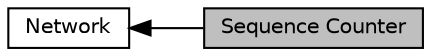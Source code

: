 digraph "Sequence Counter"
{
  edge [fontname="Helvetica",fontsize="10",labelfontname="Helvetica",labelfontsize="10"];
  node [fontname="Helvetica",fontsize="10",shape=box];
  rankdir=LR;
  Node2 [label="Network",height=0.2,width=0.4,color="black", fillcolor="white", style="filled",URL="$group__network.html",tooltip="This section documents the API of the ns-3 network module."];
  Node1 [label="Sequence Counter",height=0.2,width=0.4,color="black", fillcolor="grey75", style="filled", fontcolor="black",tooltip="\"sequence number\" classes"];
  Node2->Node1 [shape=plaintext, dir="back", style="solid"];
}
